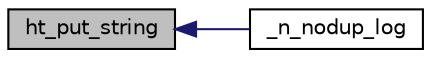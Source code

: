 digraph G
{
  edge [fontname="Helvetica",fontsize="10",labelfontname="Helvetica",labelfontsize="10"];
  node [fontname="Helvetica",fontsize="10",shape=record];
  rankdir=LR;
  Node1 [label="ht_put_string",height=0.2,width=0.4,color="black", fillcolor="grey75", style="filled" fontcolor="black"];
  Node1 -> Node2 [dir=back,color="midnightblue",fontsize="10",style="solid",fontname="Helvetica"];
  Node2 [label="_n_nodup_log",height=0.2,width=0.4,color="black", fillcolor="white", style="filled",URL="$group___l_o_g.html#ga650828539395216dd2f4f28da5131c42",tooltip="Logging function. log( level , const char *format , ... ) is a macro around _log."];
}
